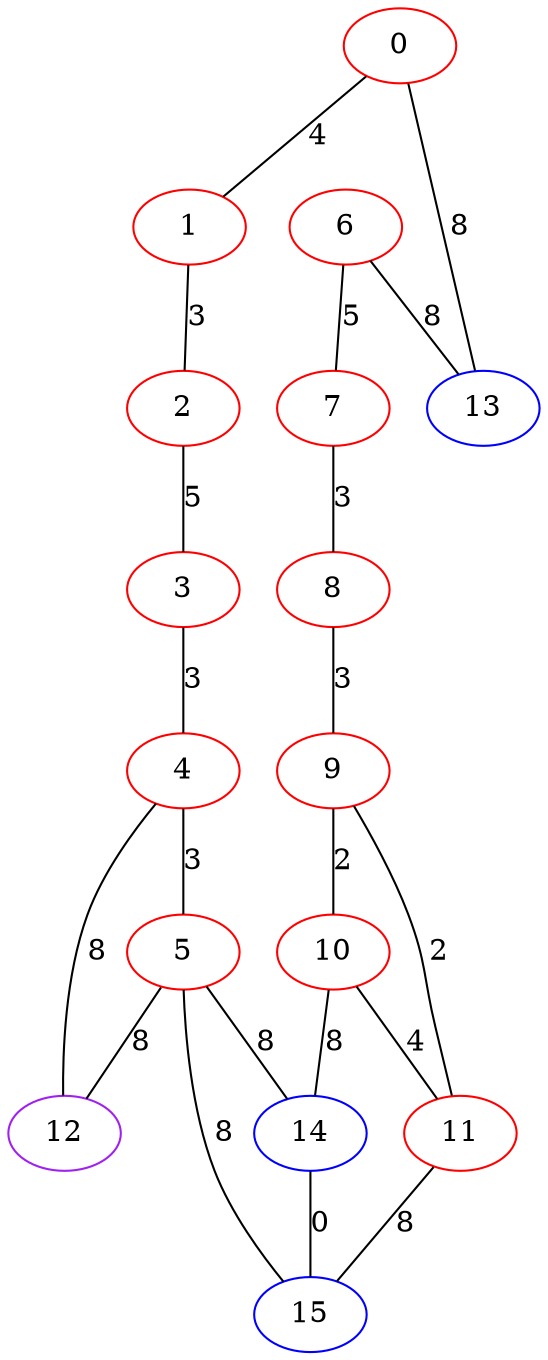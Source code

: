 graph "" {
0 [color=red, weight=1];
1 [color=red, weight=1];
2 [color=red, weight=1];
3 [color=red, weight=1];
4 [color=red, weight=1];
5 [color=red, weight=1];
6 [color=red, weight=1];
7 [color=red, weight=1];
8 [color=red, weight=1];
9 [color=red, weight=1];
10 [color=red, weight=1];
11 [color=red, weight=1];
12 [color=purple, weight=4];
13 [color=blue, weight=3];
14 [color=blue, weight=3];
15 [color=blue, weight=3];
0 -- 1  [key=0, label=4];
0 -- 13  [key=0, label=8];
1 -- 2  [key=0, label=3];
2 -- 3  [key=0, label=5];
3 -- 4  [key=0, label=3];
4 -- 12  [key=0, label=8];
4 -- 5  [key=0, label=3];
5 -- 12  [key=0, label=8];
5 -- 14  [key=0, label=8];
5 -- 15  [key=0, label=8];
6 -- 13  [key=0, label=8];
6 -- 7  [key=0, label=5];
7 -- 8  [key=0, label=3];
8 -- 9  [key=0, label=3];
9 -- 10  [key=0, label=2];
9 -- 11  [key=0, label=2];
10 -- 11  [key=0, label=4];
10 -- 14  [key=0, label=8];
11 -- 15  [key=0, label=8];
14 -- 15  [key=0, label=0];
}
